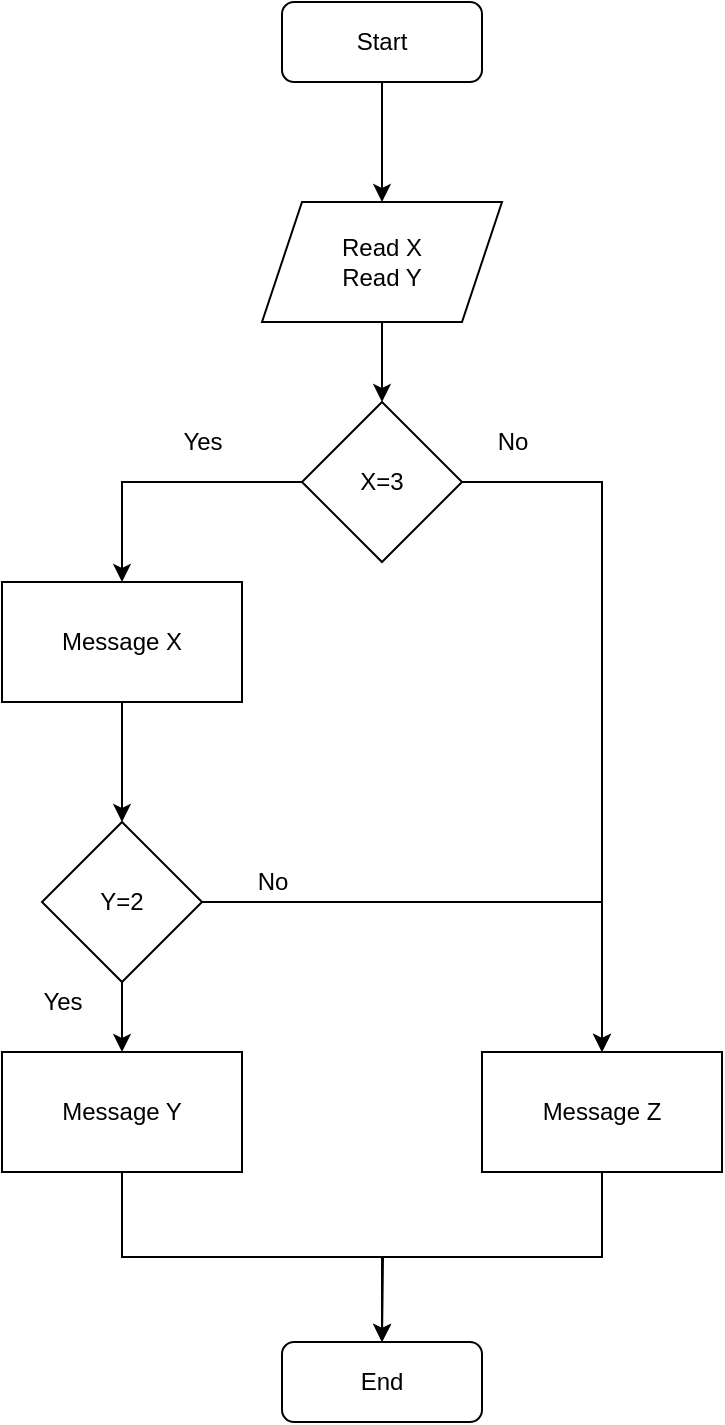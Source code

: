 <mxfile version="14.9.2" type="github">
  <diagram id="Dxlm65H3Nb-5Aq5B9M_U" name="Page-1">
    <mxGraphModel dx="1422" dy="914" grid="1" gridSize="10" guides="1" tooltips="1" connect="1" arrows="1" fold="1" page="1" pageScale="1" pageWidth="827" pageHeight="1169" math="0" shadow="0">
      <root>
        <mxCell id="0" />
        <mxCell id="1" parent="0" />
        <mxCell id="KCJf3B1DZe6HDoXG-Ydx-5" style="edgeStyle=orthogonalEdgeStyle;rounded=0;orthogonalLoop=1;jettySize=auto;html=1;exitX=0.5;exitY=1;exitDx=0;exitDy=0;entryX=0.5;entryY=0;entryDx=0;entryDy=0;" edge="1" parent="1" source="KCJf3B1DZe6HDoXG-Ydx-1" target="KCJf3B1DZe6HDoXG-Ydx-2">
          <mxGeometry relative="1" as="geometry" />
        </mxCell>
        <mxCell id="KCJf3B1DZe6HDoXG-Ydx-1" value="Read X&lt;br&gt;Read Y" style="shape=parallelogram;perimeter=parallelogramPerimeter;whiteSpace=wrap;html=1;fixedSize=1;" vertex="1" parent="1">
          <mxGeometry x="360" y="160" width="120" height="60" as="geometry" />
        </mxCell>
        <mxCell id="KCJf3B1DZe6HDoXG-Ydx-7" value="" style="edgeStyle=orthogonalEdgeStyle;rounded=0;orthogonalLoop=1;jettySize=auto;html=1;" edge="1" parent="1" source="KCJf3B1DZe6HDoXG-Ydx-2" target="KCJf3B1DZe6HDoXG-Ydx-6">
          <mxGeometry relative="1" as="geometry" />
        </mxCell>
        <mxCell id="KCJf3B1DZe6HDoXG-Ydx-18" value="" style="edgeStyle=orthogonalEdgeStyle;rounded=0;orthogonalLoop=1;jettySize=auto;html=1;" edge="1" parent="1" source="KCJf3B1DZe6HDoXG-Ydx-2" target="KCJf3B1DZe6HDoXG-Ydx-17">
          <mxGeometry relative="1" as="geometry">
            <Array as="points">
              <mxPoint x="530" y="300" />
            </Array>
          </mxGeometry>
        </mxCell>
        <mxCell id="KCJf3B1DZe6HDoXG-Ydx-2" value="X=3" style="rhombus;whiteSpace=wrap;html=1;" vertex="1" parent="1">
          <mxGeometry x="380" y="260" width="80" height="80" as="geometry" />
        </mxCell>
        <mxCell id="KCJf3B1DZe6HDoXG-Ydx-19" style="edgeStyle=orthogonalEdgeStyle;rounded=0;orthogonalLoop=1;jettySize=auto;html=1;exitX=0.5;exitY=1;exitDx=0;exitDy=0;" edge="1" parent="1" source="KCJf3B1DZe6HDoXG-Ydx-6" target="KCJf3B1DZe6HDoXG-Ydx-8">
          <mxGeometry relative="1" as="geometry" />
        </mxCell>
        <mxCell id="KCJf3B1DZe6HDoXG-Ydx-6" value="Message X" style="rounded=0;whiteSpace=wrap;html=1;" vertex="1" parent="1">
          <mxGeometry x="230" y="350" width="120" height="60" as="geometry" />
        </mxCell>
        <mxCell id="KCJf3B1DZe6HDoXG-Ydx-12" value="" style="edgeStyle=orthogonalEdgeStyle;rounded=0;orthogonalLoop=1;jettySize=auto;html=1;" edge="1" parent="1" source="KCJf3B1DZe6HDoXG-Ydx-8" target="KCJf3B1DZe6HDoXG-Ydx-11">
          <mxGeometry relative="1" as="geometry" />
        </mxCell>
        <mxCell id="KCJf3B1DZe6HDoXG-Ydx-31" style="edgeStyle=orthogonalEdgeStyle;rounded=0;orthogonalLoop=1;jettySize=auto;html=1;exitX=1;exitY=0.5;exitDx=0;exitDy=0;entryX=0.5;entryY=0;entryDx=0;entryDy=0;" edge="1" parent="1" source="KCJf3B1DZe6HDoXG-Ydx-8" target="KCJf3B1DZe6HDoXG-Ydx-17">
          <mxGeometry relative="1" as="geometry" />
        </mxCell>
        <mxCell id="KCJf3B1DZe6HDoXG-Ydx-8" value="Y=2" style="rhombus;whiteSpace=wrap;html=1;rounded=0;" vertex="1" parent="1">
          <mxGeometry x="250" y="470" width="80" height="80" as="geometry" />
        </mxCell>
        <mxCell id="KCJf3B1DZe6HDoXG-Ydx-10" value="Yes" style="text;html=1;align=center;verticalAlign=middle;resizable=0;points=[];autosize=1;strokeColor=none;" vertex="1" parent="1">
          <mxGeometry x="310" y="270" width="40" height="20" as="geometry" />
        </mxCell>
        <mxCell id="KCJf3B1DZe6HDoXG-Ydx-32" style="edgeStyle=orthogonalEdgeStyle;rounded=0;orthogonalLoop=1;jettySize=auto;html=1;exitX=0.5;exitY=1;exitDx=0;exitDy=0;entryX=0.5;entryY=0;entryDx=0;entryDy=0;" edge="1" parent="1" source="KCJf3B1DZe6HDoXG-Ydx-11">
          <mxGeometry relative="1" as="geometry">
            <mxPoint x="420" y="730" as="targetPoint" />
          </mxGeometry>
        </mxCell>
        <mxCell id="KCJf3B1DZe6HDoXG-Ydx-11" value="Message Y" style="whiteSpace=wrap;html=1;rounded=0;" vertex="1" parent="1">
          <mxGeometry x="230" y="585" width="120" height="60" as="geometry" />
        </mxCell>
        <mxCell id="KCJf3B1DZe6HDoXG-Ydx-15" value="Yes" style="text;html=1;align=center;verticalAlign=middle;resizable=0;points=[];autosize=1;strokeColor=none;" vertex="1" parent="1">
          <mxGeometry x="240" y="550" width="40" height="20" as="geometry" />
        </mxCell>
        <mxCell id="KCJf3B1DZe6HDoXG-Ydx-16" value="No" style="text;html=1;align=center;verticalAlign=middle;resizable=0;points=[];autosize=1;strokeColor=none;" vertex="1" parent="1">
          <mxGeometry x="350" y="490" width="30" height="20" as="geometry" />
        </mxCell>
        <mxCell id="KCJf3B1DZe6HDoXG-Ydx-33" style="edgeStyle=orthogonalEdgeStyle;rounded=0;orthogonalLoop=1;jettySize=auto;html=1;exitX=0.5;exitY=1;exitDx=0;exitDy=0;entryX=0.5;entryY=0;entryDx=0;entryDy=0;" edge="1" parent="1" source="KCJf3B1DZe6HDoXG-Ydx-17" target="KCJf3B1DZe6HDoXG-Ydx-36">
          <mxGeometry relative="1" as="geometry">
            <mxPoint x="420" y="730" as="targetPoint" />
          </mxGeometry>
        </mxCell>
        <mxCell id="KCJf3B1DZe6HDoXG-Ydx-17" value="Message Z" style="whiteSpace=wrap;html=1;" vertex="1" parent="1">
          <mxGeometry x="470" y="585" width="120" height="60" as="geometry" />
        </mxCell>
        <mxCell id="KCJf3B1DZe6HDoXG-Ydx-26" value="No" style="text;html=1;align=center;verticalAlign=middle;resizable=0;points=[];autosize=1;strokeColor=none;" vertex="1" parent="1">
          <mxGeometry x="470" y="270" width="30" height="20" as="geometry" />
        </mxCell>
        <mxCell id="KCJf3B1DZe6HDoXG-Ydx-35" style="edgeStyle=orthogonalEdgeStyle;rounded=0;orthogonalLoop=1;jettySize=auto;html=1;exitX=0.5;exitY=1;exitDx=0;exitDy=0;entryX=0.5;entryY=0;entryDx=0;entryDy=0;" edge="1" parent="1" source="KCJf3B1DZe6HDoXG-Ydx-34" target="KCJf3B1DZe6HDoXG-Ydx-1">
          <mxGeometry relative="1" as="geometry" />
        </mxCell>
        <mxCell id="KCJf3B1DZe6HDoXG-Ydx-34" value="Start" style="rounded=1;whiteSpace=wrap;html=1;" vertex="1" parent="1">
          <mxGeometry x="370" y="60" width="100" height="40" as="geometry" />
        </mxCell>
        <mxCell id="KCJf3B1DZe6HDoXG-Ydx-36" value="End" style="rounded=1;whiteSpace=wrap;html=1;" vertex="1" parent="1">
          <mxGeometry x="370" y="730" width="100" height="40" as="geometry" />
        </mxCell>
      </root>
    </mxGraphModel>
  </diagram>
</mxfile>
